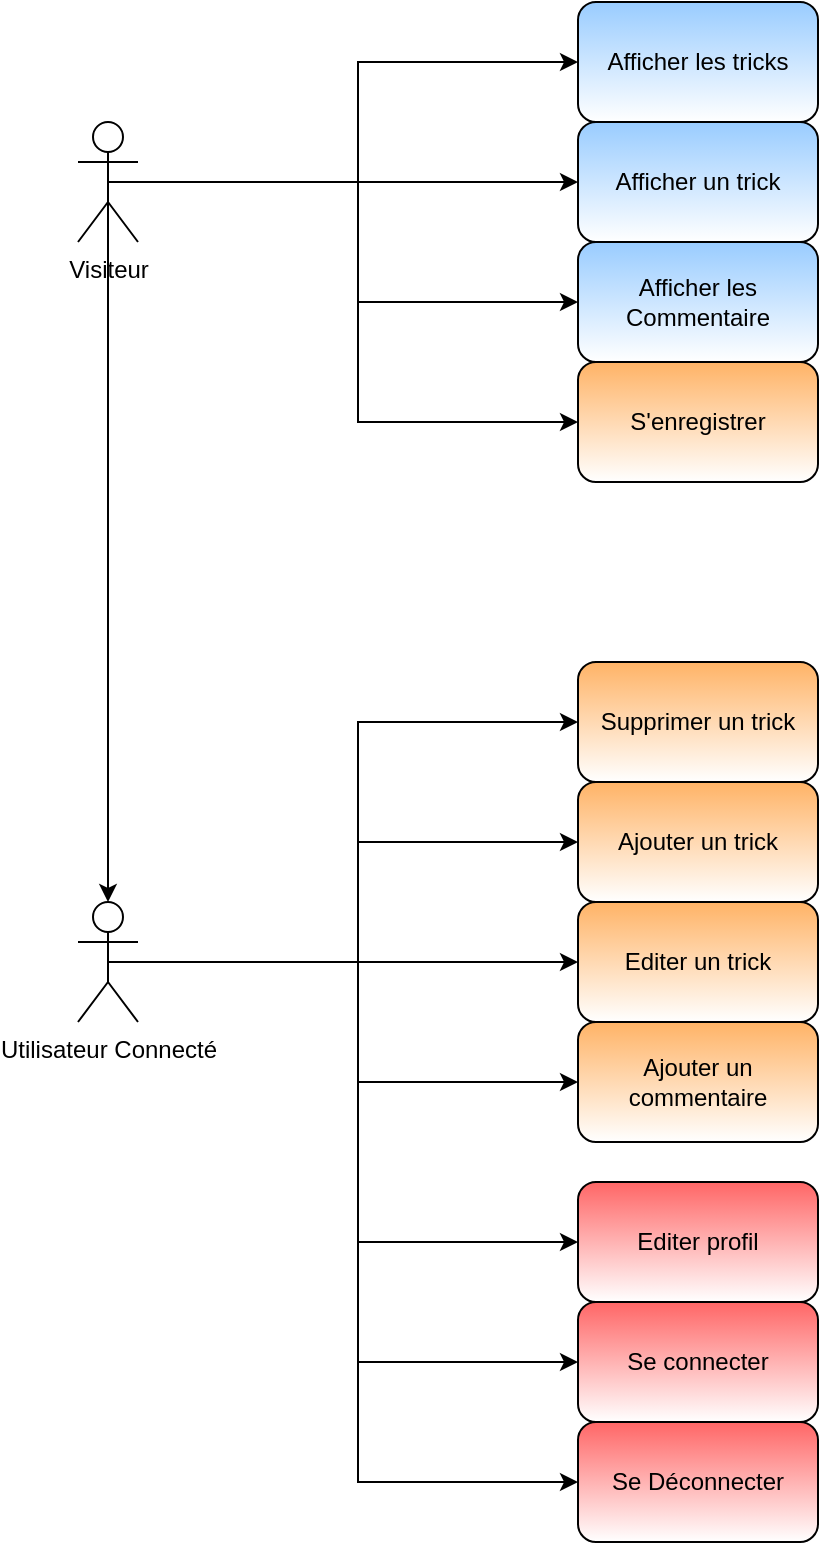 <mxfile version="17.4.0" type="device"><diagram id="RIV6NzPYXT4t5f490IHT" name="Page-1"><mxGraphModel dx="1422" dy="831" grid="1" gridSize="10" guides="1" tooltips="1" connect="1" arrows="1" fold="1" page="1" pageScale="1" pageWidth="827" pageHeight="1169" math="0" shadow="0"><root><mxCell id="0"/><mxCell id="1" parent="0"/><mxCell id="URk9ieH4X3oVU59EXj-0-10" style="edgeStyle=orthogonalEdgeStyle;rounded=0;orthogonalLoop=1;jettySize=auto;html=1;exitX=0.5;exitY=0.5;exitDx=0;exitDy=0;exitPerimeter=0;" parent="1" source="URk9ieH4X3oVU59EXj-0-1" target="URk9ieH4X3oVU59EXj-0-4" edge="1"><mxGeometry relative="1" as="geometry"/></mxCell><mxCell id="URk9ieH4X3oVU59EXj-0-1" value="Visiteur" style="shape=umlActor;verticalLabelPosition=bottom;verticalAlign=top;html=1;outlineConnect=0;" parent="1" vertex="1"><mxGeometry x="240" y="120" width="30" height="60" as="geometry"/></mxCell><mxCell id="URk9ieH4X3oVU59EXj-0-23" style="edgeStyle=orthogonalEdgeStyle;rounded=0;orthogonalLoop=1;jettySize=auto;html=1;exitX=0.5;exitY=0.5;exitDx=0;exitDy=0;exitPerimeter=0;entryX=0;entryY=0.5;entryDx=0;entryDy=0;" parent="1" source="URk9ieH4X3oVU59EXj-0-3" target="URk9ieH4X3oVU59EXj-0-15" edge="1"><mxGeometry relative="1" as="geometry"/></mxCell><mxCell id="URk9ieH4X3oVU59EXj-0-3" value="Utilisateur Connecté" style="shape=umlActor;verticalLabelPosition=bottom;verticalAlign=top;html=1;outlineConnect=0;" parent="1" vertex="1"><mxGeometry x="240" y="510" width="30" height="60" as="geometry"/></mxCell><mxCell id="URk9ieH4X3oVU59EXj-0-4" value="Afficher les tricks" style="rounded=1;whiteSpace=wrap;html=1;gradientColor=#ffffff;fillColor=#99CCFF;" parent="1" vertex="1"><mxGeometry x="490" y="60" width="120" height="60" as="geometry"/></mxCell><mxCell id="URk9ieH4X3oVU59EXj-0-5" value="&lt;span&gt;Afficher un trick&lt;/span&gt;" style="rounded=1;whiteSpace=wrap;html=1;gradientColor=#ffffff;fillColor=#99CCFF;" parent="1" vertex="1"><mxGeometry x="490" y="120" width="120" height="60" as="geometry"/></mxCell><mxCell id="URk9ieH4X3oVU59EXj-0-6" value="&lt;span&gt;Afficher les Commentaire&lt;/span&gt;" style="rounded=1;whiteSpace=wrap;html=1;gradientColor=#ffffff;fillColor=#99CCFF;" parent="1" vertex="1"><mxGeometry x="490" y="180" width="120" height="60" as="geometry"/></mxCell><mxCell id="URk9ieH4X3oVU59EXj-0-7" value="S'enregistrer" style="rounded=1;whiteSpace=wrap;html=1;gradientColor=#ffffff;fillColor=#FFB366;" parent="1" vertex="1"><mxGeometry x="490" y="240" width="120" height="60" as="geometry"/></mxCell><mxCell id="URk9ieH4X3oVU59EXj-0-11" style="edgeStyle=orthogonalEdgeStyle;rounded=0;orthogonalLoop=1;jettySize=auto;html=1;" parent="1" source="URk9ieH4X3oVU59EXj-0-1" target="URk9ieH4X3oVU59EXj-0-5" edge="1"><mxGeometry relative="1" as="geometry"><mxPoint x="265" y="160" as="sourcePoint"/><mxPoint x="500" y="100" as="targetPoint"/></mxGeometry></mxCell><mxCell id="URk9ieH4X3oVU59EXj-0-12" style="edgeStyle=orthogonalEdgeStyle;rounded=0;orthogonalLoop=1;jettySize=auto;html=1;" parent="1" source="URk9ieH4X3oVU59EXj-0-1" target="URk9ieH4X3oVU59EXj-0-6" edge="1"><mxGeometry relative="1" as="geometry"><mxPoint x="280" y="160" as="sourcePoint"/><mxPoint x="500" y="160" as="targetPoint"/></mxGeometry></mxCell><mxCell id="URk9ieH4X3oVU59EXj-0-13" style="edgeStyle=orthogonalEdgeStyle;rounded=0;orthogonalLoop=1;jettySize=auto;html=1;exitX=0.5;exitY=0.5;exitDx=0;exitDy=0;exitPerimeter=0;entryX=0;entryY=0.5;entryDx=0;entryDy=0;" parent="1" source="URk9ieH4X3oVU59EXj-0-1" target="URk9ieH4X3oVU59EXj-0-7" edge="1"><mxGeometry relative="1" as="geometry"><mxPoint x="280" y="160" as="sourcePoint"/><mxPoint x="380" y="280" as="targetPoint"/></mxGeometry></mxCell><mxCell id="URk9ieH4X3oVU59EXj-0-14" style="edgeStyle=orthogonalEdgeStyle;rounded=0;orthogonalLoop=1;jettySize=auto;html=1;exitX=0.5;exitY=0.5;exitDx=0;exitDy=0;exitPerimeter=0;" parent="1" source="URk9ieH4X3oVU59EXj-0-1" target="URk9ieH4X3oVU59EXj-0-3" edge="1"><mxGeometry relative="1" as="geometry"><mxPoint x="265" y="160" as="sourcePoint"/><mxPoint x="500" y="280" as="targetPoint"/></mxGeometry></mxCell><mxCell id="URk9ieH4X3oVU59EXj-0-15" value="Supprimer un trick" style="rounded=1;whiteSpace=wrap;html=1;gradientColor=#ffffff;fillColor=#FFB366;" parent="1" vertex="1"><mxGeometry x="490" y="390" width="120" height="60" as="geometry"/></mxCell><mxCell id="URk9ieH4X3oVU59EXj-0-16" value="&lt;span&gt;Ajouter un trick&lt;/span&gt;" style="rounded=1;whiteSpace=wrap;html=1;gradientColor=#ffffff;fillColor=#FFB366;" parent="1" vertex="1"><mxGeometry x="490" y="450" width="120" height="60" as="geometry"/></mxCell><mxCell id="URk9ieH4X3oVU59EXj-0-17" value="&lt;span&gt;Editer un trick&lt;/span&gt;" style="rounded=1;whiteSpace=wrap;html=1;gradientColor=#ffffff;fillColor=#FFB366;" parent="1" vertex="1"><mxGeometry x="490" y="510" width="120" height="60" as="geometry"/></mxCell><mxCell id="URk9ieH4X3oVU59EXj-0-18" value="Ajouter un commentaire" style="rounded=1;whiteSpace=wrap;html=1;gradientColor=#ffffff;fillColor=#FFB366;" parent="1" vertex="1"><mxGeometry x="490" y="570" width="120" height="60" as="geometry"/></mxCell><mxCell id="URk9ieH4X3oVU59EXj-0-19" value="Editer profil" style="rounded=1;whiteSpace=wrap;html=1;fillColor=#FF6666;gradientColor=#ffffff;" parent="1" vertex="1"><mxGeometry x="490" y="650" width="120" height="60" as="geometry"/></mxCell><mxCell id="URk9ieH4X3oVU59EXj-0-20" value="&lt;span&gt;Se connecter&lt;/span&gt;" style="rounded=1;whiteSpace=wrap;html=1;gradientColor=#ffffff;fillColor=#FF6666;" parent="1" vertex="1"><mxGeometry x="490" y="710" width="120" height="60" as="geometry"/></mxCell><mxCell id="URk9ieH4X3oVU59EXj-0-21" value="&lt;span&gt;Se Déconnecter&lt;/span&gt;" style="rounded=1;whiteSpace=wrap;html=1;gradientColor=#ffffff;fillColor=#FF6666;" parent="1" vertex="1"><mxGeometry x="490" y="770" width="120" height="60" as="geometry"/></mxCell><mxCell id="URk9ieH4X3oVU59EXj-0-24" style="edgeStyle=orthogonalEdgeStyle;rounded=0;orthogonalLoop=1;jettySize=auto;html=1;" parent="1" source="URk9ieH4X3oVU59EXj-0-3" target="URk9ieH4X3oVU59EXj-0-16" edge="1"><mxGeometry relative="1" as="geometry"><mxPoint x="265" y="550" as="sourcePoint"/><mxPoint x="500" y="430" as="targetPoint"/></mxGeometry></mxCell><mxCell id="URk9ieH4X3oVU59EXj-0-25" style="edgeStyle=orthogonalEdgeStyle;rounded=0;orthogonalLoop=1;jettySize=auto;html=1;exitX=0.5;exitY=0.5;exitDx=0;exitDy=0;exitPerimeter=0;" parent="1" source="URk9ieH4X3oVU59EXj-0-3" target="URk9ieH4X3oVU59EXj-0-17" edge="1"><mxGeometry relative="1" as="geometry"><mxPoint x="280" y="550" as="sourcePoint"/><mxPoint x="500" y="490" as="targetPoint"/></mxGeometry></mxCell><mxCell id="URk9ieH4X3oVU59EXj-0-26" style="edgeStyle=orthogonalEdgeStyle;rounded=0;orthogonalLoop=1;jettySize=auto;html=1;exitX=0.5;exitY=0.5;exitDx=0;exitDy=0;exitPerimeter=0;entryX=0;entryY=0.5;entryDx=0;entryDy=0;" parent="1" source="URk9ieH4X3oVU59EXj-0-3" target="URk9ieH4X3oVU59EXj-0-18" edge="1"><mxGeometry relative="1" as="geometry"><mxPoint x="265" y="550" as="sourcePoint"/><mxPoint x="500" y="550" as="targetPoint"/></mxGeometry></mxCell><mxCell id="URk9ieH4X3oVU59EXj-0-27" style="edgeStyle=orthogonalEdgeStyle;rounded=0;orthogonalLoop=1;jettySize=auto;html=1;exitX=0.5;exitY=0.5;exitDx=0;exitDy=0;exitPerimeter=0;entryX=0;entryY=0.5;entryDx=0;entryDy=0;" parent="1" source="URk9ieH4X3oVU59EXj-0-3" target="URk9ieH4X3oVU59EXj-0-19" edge="1"><mxGeometry relative="1" as="geometry"><mxPoint x="265" y="550" as="sourcePoint"/><mxPoint x="500" y="610" as="targetPoint"/></mxGeometry></mxCell><mxCell id="URk9ieH4X3oVU59EXj-0-28" style="edgeStyle=orthogonalEdgeStyle;rounded=0;orthogonalLoop=1;jettySize=auto;html=1;entryX=0;entryY=0.5;entryDx=0;entryDy=0;" parent="1" source="URk9ieH4X3oVU59EXj-0-3" target="URk9ieH4X3oVU59EXj-0-20" edge="1"><mxGeometry relative="1" as="geometry"><mxPoint x="265" y="550" as="sourcePoint"/><mxPoint x="500" y="740" as="targetPoint"/></mxGeometry></mxCell><mxCell id="URk9ieH4X3oVU59EXj-0-29" style="edgeStyle=orthogonalEdgeStyle;rounded=0;orthogonalLoop=1;jettySize=auto;html=1;entryX=0;entryY=0.5;entryDx=0;entryDy=0;exitX=0.5;exitY=0.5;exitDx=0;exitDy=0;exitPerimeter=0;" parent="1" source="URk9ieH4X3oVU59EXj-0-3" target="URk9ieH4X3oVU59EXj-0-21" edge="1"><mxGeometry relative="1" as="geometry"><mxPoint x="280" y="550" as="sourcePoint"/><mxPoint x="500" y="800" as="targetPoint"/></mxGeometry></mxCell></root></mxGraphModel></diagram></mxfile>